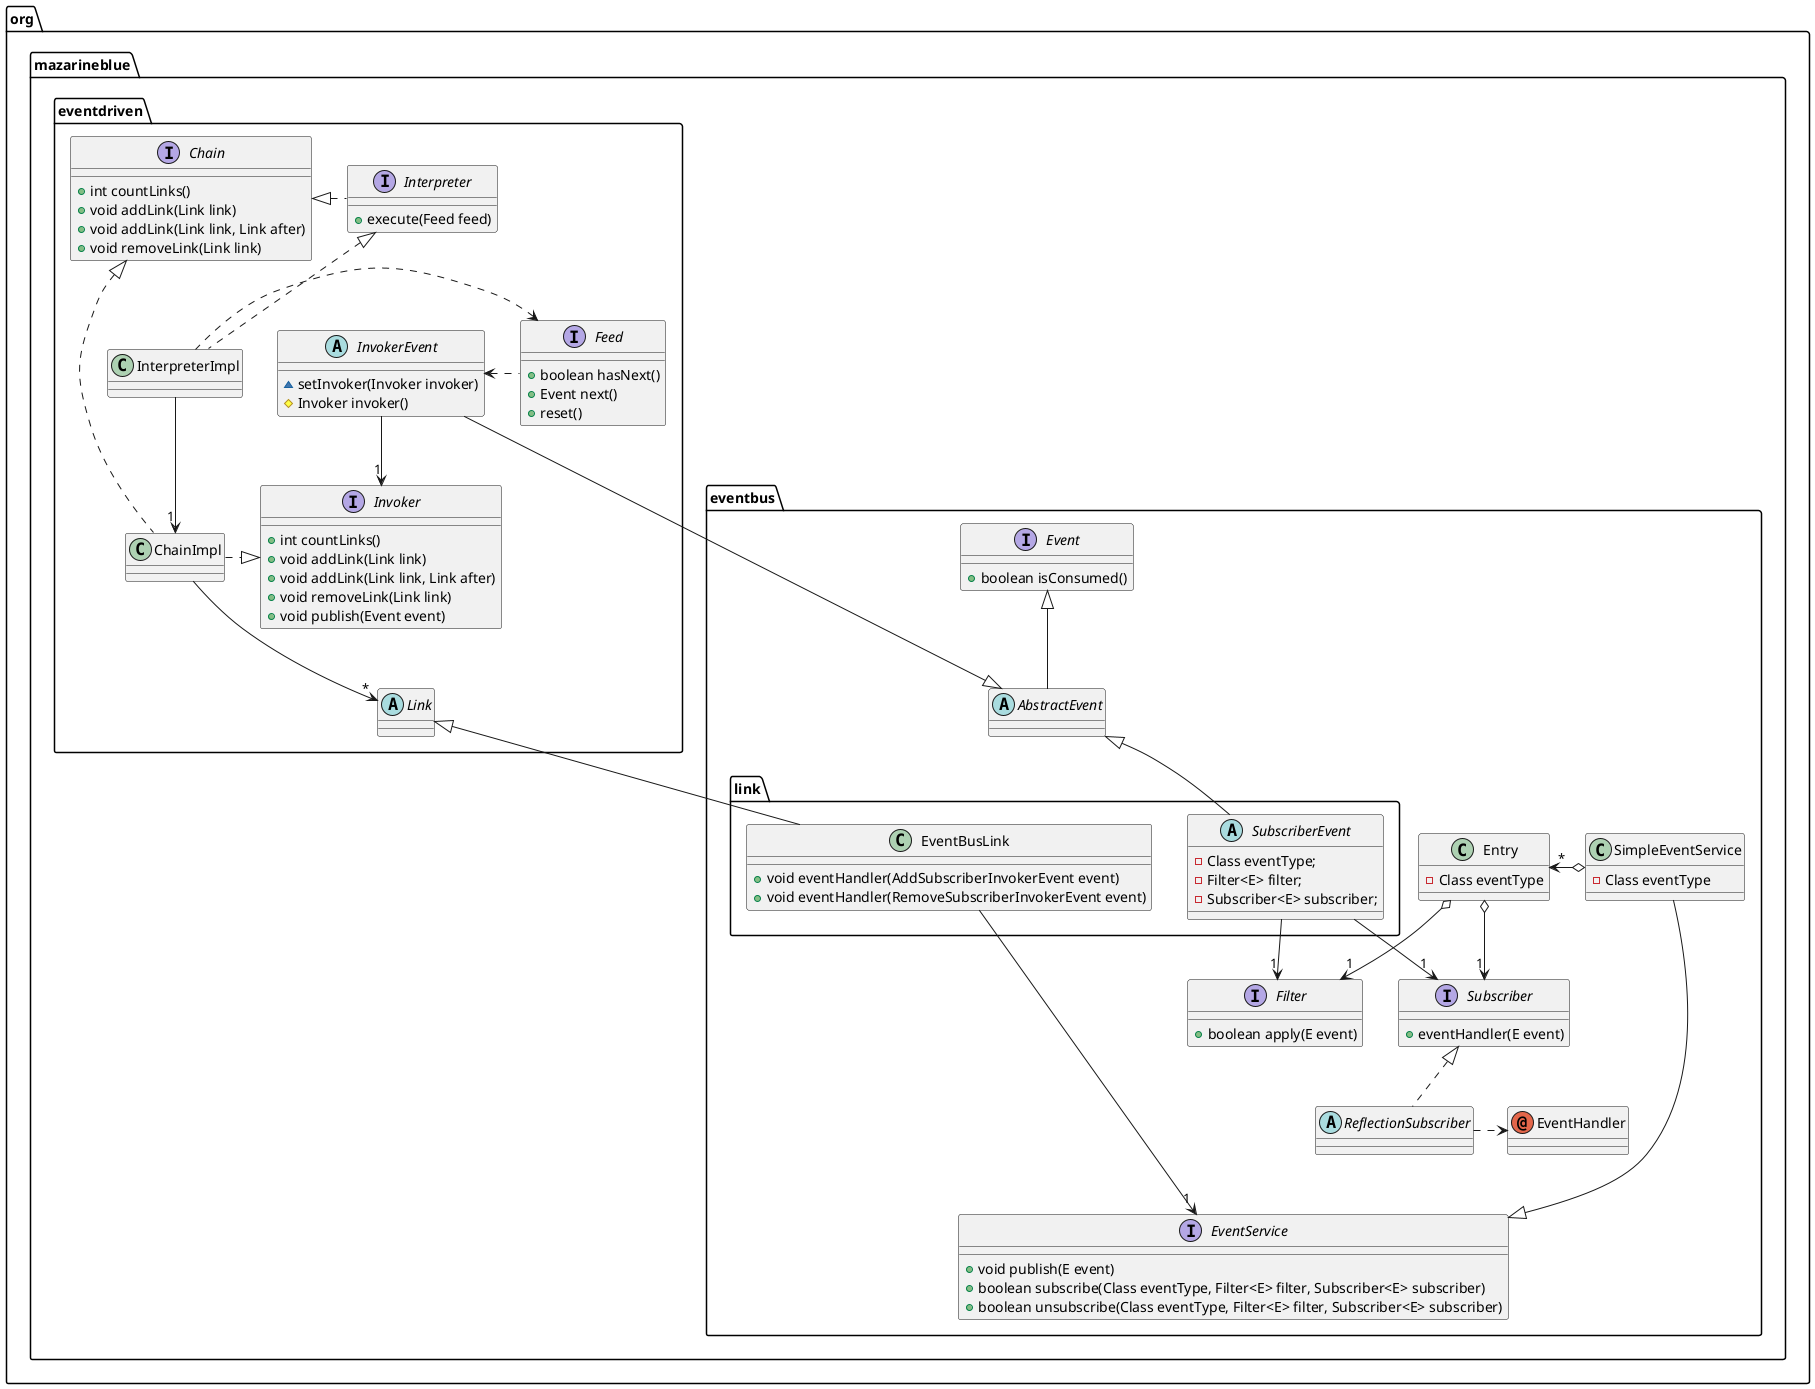 @startuml
annotation org.mazarineblue.eventbus.EventHandler
interface org.mazarineblue.eventbus.Event {
    +boolean isConsumed()
}
interface org.mazarineblue.eventbus.EventService {
    +void publish(E event)
    +boolean subscribe(Class eventType, Filter<E> filter, Subscriber<E> subscriber)
    +boolean unsubscribe(Class eventType, Filter<E> filter, Subscriber<E> subscriber)
}
interface org.mazarineblue.eventbus.Filter {
    +boolean apply(E event)
}
interface org.mazarineblue.eventbus.Subscriber {
    +eventHandler(E event)
}
abstract class org.mazarineblue.eventbus.AbstractEvent
abstract org.mazarineblue.eventbus.ReflectionSubscriber
class org.mazarineblue.eventbus.Entry {
    -Class eventType
}
class org.mazarineblue.eventbus.SimpleEventService {
    -Class eventType
}

org.mazarineblue.eventbus.Event <|-- org.mazarineblue.eventbus.AbstractEvent
org.mazarineblue.eventbus.EventService <|-up--- org.mazarineblue.eventbus.SimpleEventService
org.mazarineblue.eventbus.SimpleEventService o-> "*" org.mazarineblue.eventbus.Entry
org.mazarineblue.eventbus.Entry o--> "1" org.mazarineblue.eventbus.Filter
org.mazarineblue.eventbus.Entry o--> "1" org.mazarineblue.eventbus.Subscriber
org.mazarineblue.eventbus.Subscriber <|.. org.mazarineblue.eventbus.ReflectionSubscriber
org.mazarineblue.eventbus.ReflectionSubscriber .> org.mazarineblue.eventbus.EventHandler

interface org.mazarineblue.eventdriven.Chain {
    +int countLinks()
    +void addLink(Link link)
    +void addLink(Link link, Link after)
    +void removeLink(Link link)
}
interface org.mazarineblue.eventdriven.Feed {
    +boolean hasNext()
    +Event next()
    +reset()
}
interface org.mazarineblue.eventdriven.Interpreter {
    +execute(Feed feed)
}
interface org.mazarineblue.eventdriven.Invoker {
    +int countLinks()
    +void addLink(Link link)
    +void addLink(Link link, Link after)
    +void removeLink(Link link)
    +void publish(Event event)
}
abstract class org.mazarineblue.eventdriven.InvokerEvent {
    ~setInvoker(Invoker invoker)
    #Invoker invoker()
}
abstract org.mazarineblue.eventdriven.Link

org.mazarineblue.eventdriven.Chain <|.. org.mazarineblue.eventdriven.ChainImpl
org.mazarineblue.eventdriven.Chain <|.right. org.mazarineblue.eventdriven.Interpreter
org.mazarineblue.eventdriven.Interpreter <|.. org.mazarineblue.eventdriven.InterpreterImpl
org.mazarineblue.eventdriven.InterpreterImpl --> "1" org.mazarineblue.eventdriven.ChainImpl
org.mazarineblue.eventdriven.InterpreterImpl ..left> org.mazarineblue.eventdriven.Feed
org.mazarineblue.eventdriven.Invoker <|.left. org.mazarineblue.eventdriven.ChainImpl
org.mazarineblue.eventdriven.ChainImpl --> "*" org.mazarineblue.eventdriven.Link
org.mazarineblue.eventdriven.Feed .left.> org.mazarineblue.eventdriven.InvokerEvent
org.mazarineblue.eventdriven.InvokerEvent --> "1" org.mazarineblue.eventdriven.Invoker
org.mazarineblue.eventbus.AbstractEvent <|-- org.mazarineblue.eventdriven.InvokerEvent

class org.mazarineblue.eventbus.link.EventBusLink {
    +void eventHandler(AddSubscriberInvokerEvent event)
    +void eventHandler(RemoveSubscriberInvokerEvent event)
}
abstract class org.mazarineblue.eventbus.link.SubscriberEvent {
    -Class eventType;
    -Filter<E> filter;
    -Subscriber<E> subscriber;
}

org.mazarineblue.eventdriven.Link <|-- org.mazarineblue.eventbus.link.EventBusLink
org.mazarineblue.eventbus.link.EventBusLink --> "1" org.mazarineblue.eventbus.EventService
org.mazarineblue.eventbus.AbstractEvent <|-- org.mazarineblue.eventbus.link.SubscriberEvent
org.mazarineblue.eventbus.link.SubscriberEvent --> "1" org.mazarineblue.eventbus.Filter
org.mazarineblue.eventbus.link.SubscriberEvent --> "1" org.mazarineblue.eventbus.Subscriber
@enduml